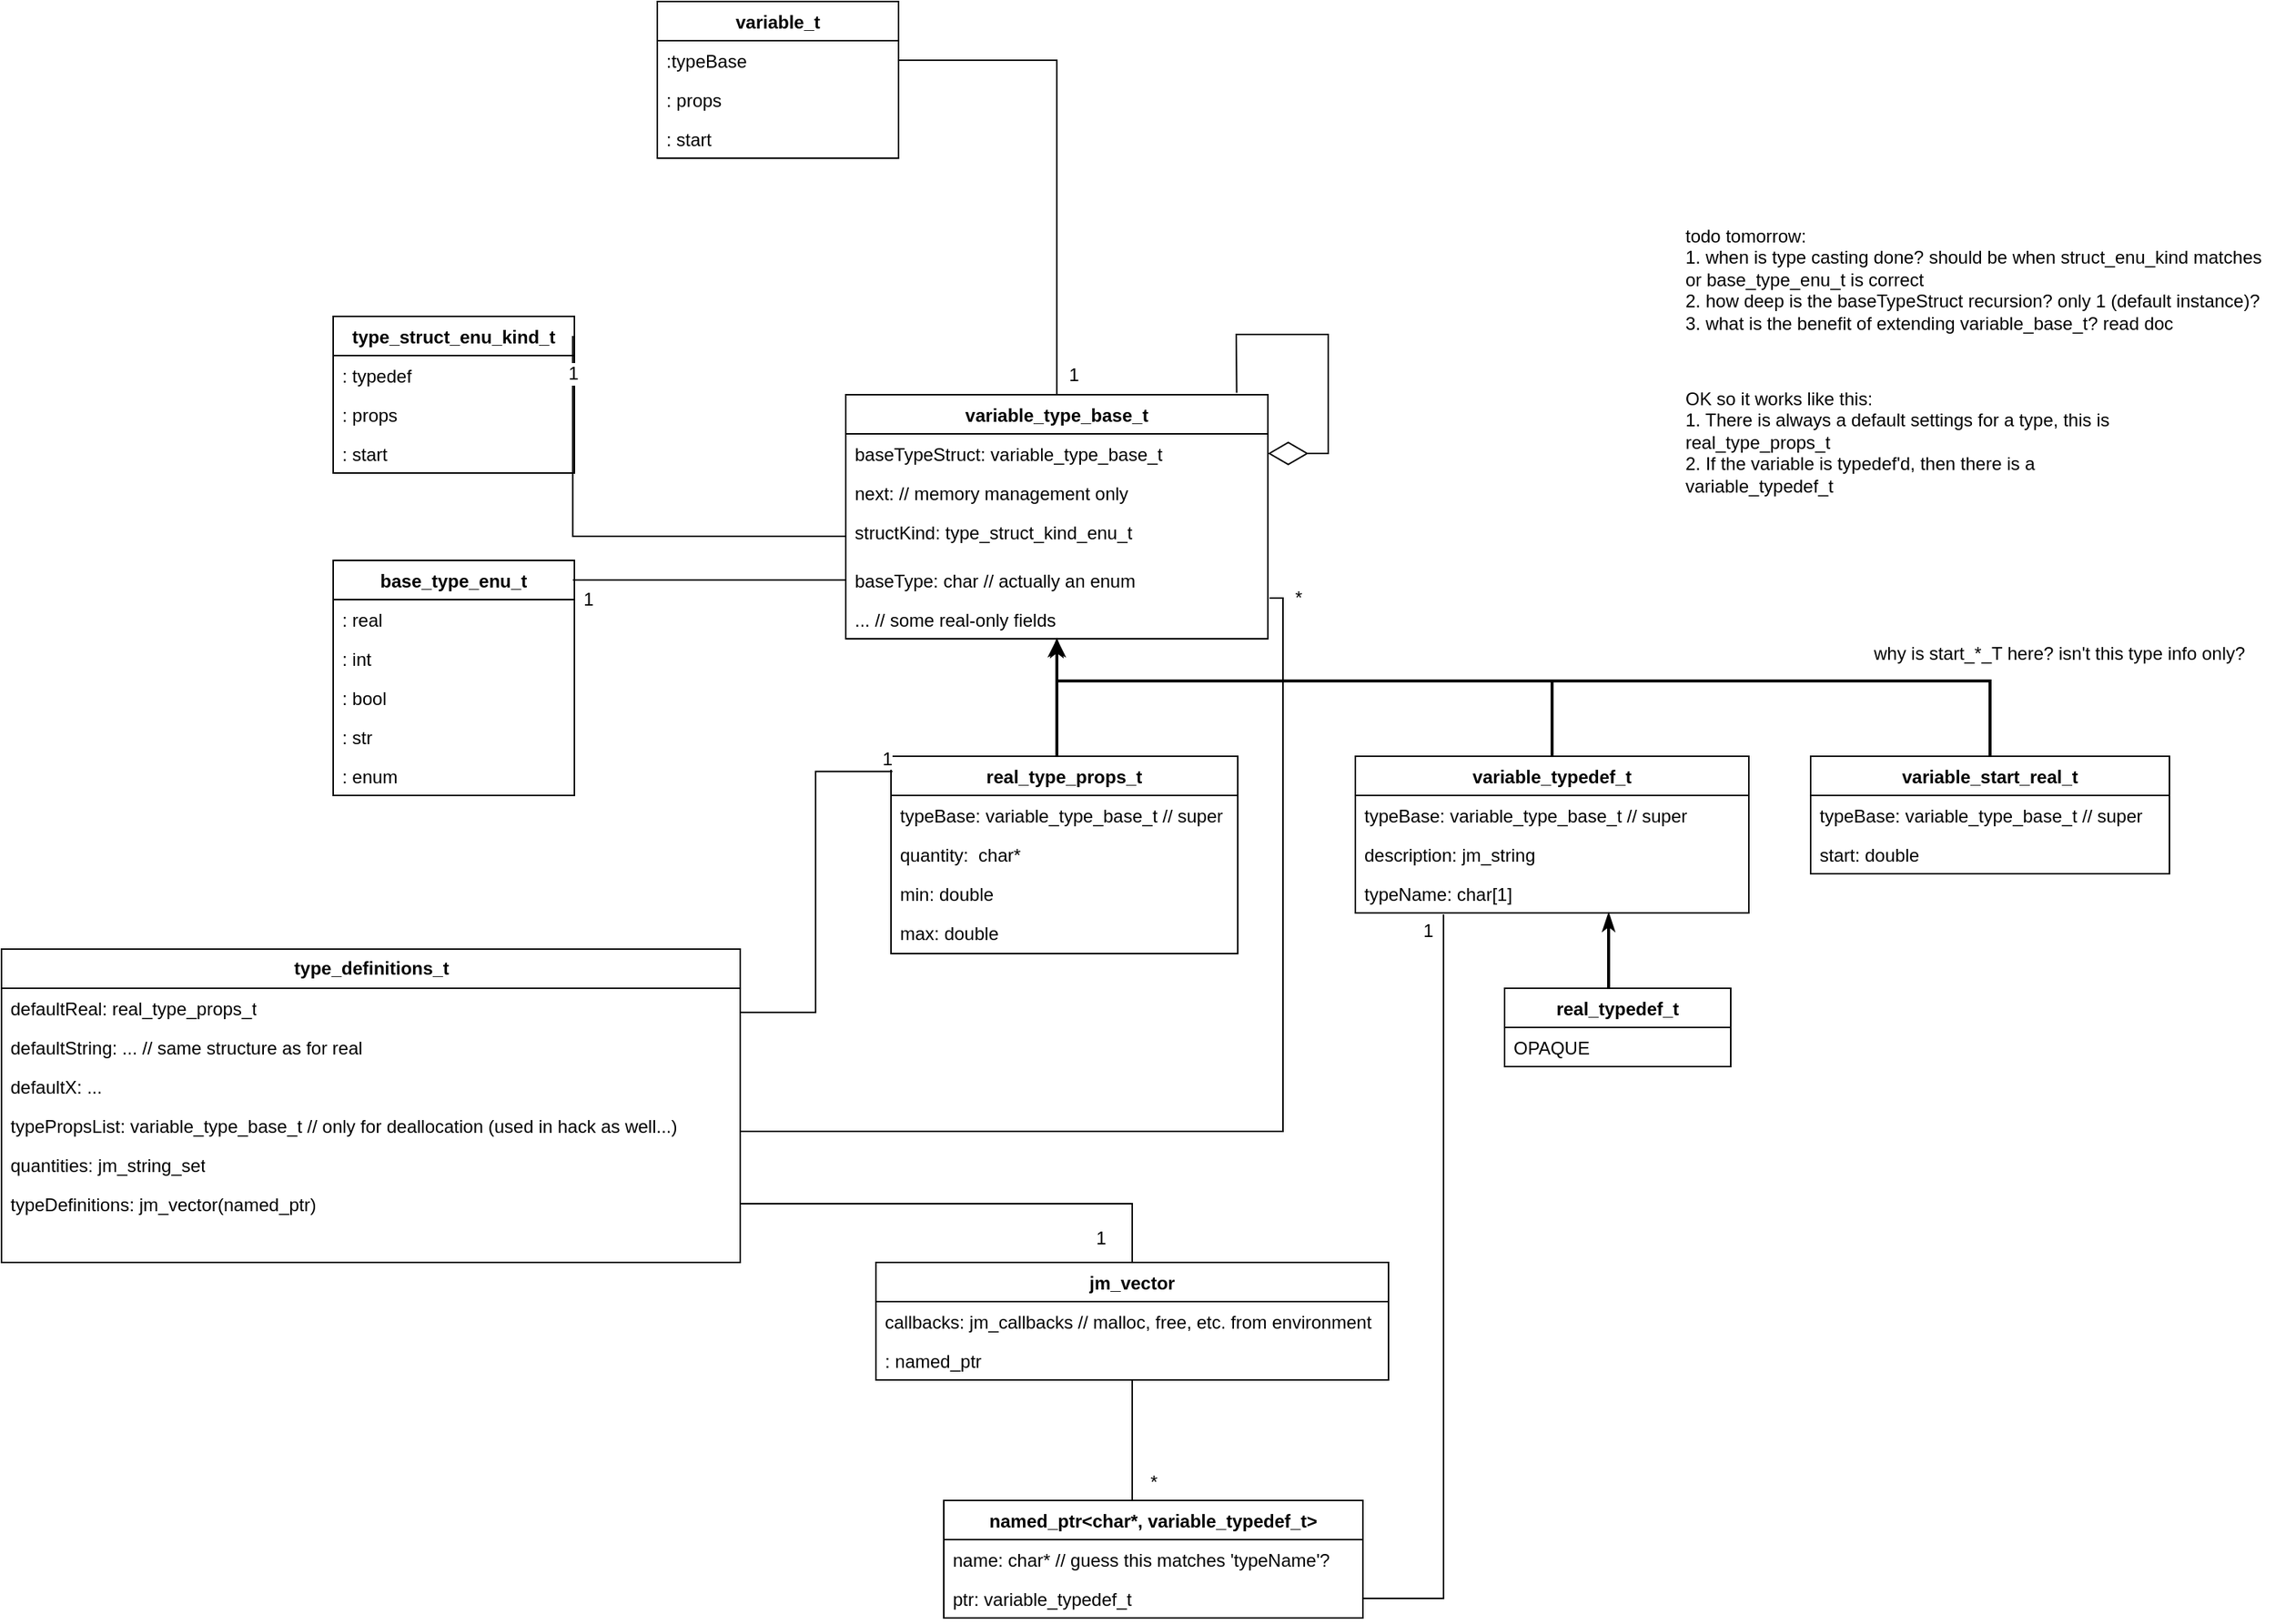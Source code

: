 <mxfile version="12.5.3" type="device" pages="4"><diagram name="variable" id="c4acf3e9-155e-7222-9cf6-157b1a14988f"><mxGraphModel dx="1822" dy="1342" grid="0" gridSize="10" guides="1" tooltips="1" connect="1" arrows="1" fold="1" page="0" pageScale="1" pageWidth="850" pageHeight="1100" background="#ffffff" math="0" shadow="0"><root><mxCell id="0"/><mxCell id="1" parent="0"/><mxCell id="17acba5748e5396b-20" value="&lt;b&gt;type_definitions_t&lt;/b&gt;" style="swimlane;html=1;fontStyle=0;childLayout=stackLayout;horizontal=1;startSize=26;fillColor=none;horizontalStack=0;resizeParent=1;resizeLast=0;collapsible=1;marginBottom=0;swimlaneFillColor=#ffffff;rounded=0;shadow=0;comic=0;labelBackgroundColor=none;strokeColor=#000000;strokeWidth=1;fontFamily=Helvetica;fontSize=12;fontColor=#000000;align=center;" parent="1" vertex="1"><mxGeometry x="-110" y="428" width="490" height="208" as="geometry"/></mxCell><mxCell id="17acba5748e5396b-21" value="defaultReal: real_type_props_t" style="text;html=1;strokeColor=none;fillColor=none;align=left;verticalAlign=top;spacingLeft=4;spacingRight=4;whiteSpace=wrap;overflow=hidden;rotatable=0;points=[[0,0.5],[1,0.5]];portConstraint=eastwest;" parent="17acba5748e5396b-20" vertex="1"><mxGeometry y="26" width="490" height="26" as="geometry"/></mxCell><mxCell id="17acba5748e5396b-24" value="defaultString: ... // same structure as for real" style="text;html=1;strokeColor=none;fillColor=none;align=left;verticalAlign=top;spacingLeft=4;spacingRight=4;whiteSpace=wrap;overflow=hidden;rotatable=0;points=[[0,0.5],[1,0.5]];portConstraint=eastwest;" parent="17acba5748e5396b-20" vertex="1"><mxGeometry y="52" width="490" height="26" as="geometry"/></mxCell><mxCell id="17acba5748e5396b-26" value="defaultX: ..." style="text;html=1;strokeColor=none;fillColor=none;align=left;verticalAlign=top;spacingLeft=4;spacingRight=4;whiteSpace=wrap;overflow=hidden;rotatable=0;points=[[0,0.5],[1,0.5]];portConstraint=eastwest;" parent="17acba5748e5396b-20" vertex="1"><mxGeometry y="78" width="490" height="26" as="geometry"/></mxCell><mxCell id="wVePEK4zpY4YZBZl3N64-45" value="typePropsList: variable_type_base_t // only for deallocation (used in hack as well...)" style="text;html=1;strokeColor=none;fillColor=none;align=left;verticalAlign=top;spacingLeft=4;spacingRight=4;whiteSpace=wrap;overflow=hidden;rotatable=0;points=[[0,0.5],[1,0.5]];portConstraint=eastwest;" parent="17acba5748e5396b-20" vertex="1"><mxGeometry y="104" width="490" height="26" as="geometry"/></mxCell><mxCell id="wVePEK4zpY4YZBZl3N64-49" value="quantities: jm_string_set" style="text;html=1;strokeColor=none;fillColor=none;align=left;verticalAlign=top;spacingLeft=4;spacingRight=4;whiteSpace=wrap;overflow=hidden;rotatable=0;points=[[0,0.5],[1,0.5]];portConstraint=eastwest;" parent="17acba5748e5396b-20" vertex="1"><mxGeometry y="130" width="490" height="26" as="geometry"/></mxCell><mxCell id="wVePEK4zpY4YZBZl3N64-50" value="typeDefinitions: jm_vector(named_ptr)" style="text;html=1;strokeColor=none;fillColor=none;align=left;verticalAlign=top;spacingLeft=4;spacingRight=4;whiteSpace=wrap;overflow=hidden;rotatable=0;points=[[0,0.5],[1,0.5]];portConstraint=eastwest;" parent="17acba5748e5396b-20" vertex="1"><mxGeometry y="156" width="490" height="26" as="geometry"/></mxCell><mxCell id="wVePEK4zpY4YZBZl3N64-24" style="edgeStyle=orthogonalEdgeStyle;rounded=0;orthogonalLoop=1;jettySize=auto;html=1;strokeWidth=2;" parent="1" source="wVePEK4zpY4YZBZl3N64-1" target="wVePEK4zpY4YZBZl3N64-11" edge="1"><mxGeometry relative="1" as="geometry"><Array as="points"><mxPoint x="590" y="280"/><mxPoint x="590" y="280"/></Array></mxGeometry></mxCell><mxCell id="wVePEK4zpY4YZBZl3N64-1" value="real_type_props_t" style="swimlane;fontStyle=1;childLayout=stackLayout;horizontal=1;startSize=26;fillColor=none;horizontalStack=0;resizeParent=1;resizeParentMax=0;resizeLast=0;collapsible=1;marginBottom=0;" parent="1" vertex="1"><mxGeometry x="480" y="300" width="230" height="131" as="geometry"/></mxCell><mxCell id="wVePEK4zpY4YZBZl3N64-2" value="typeBase: variable_type_base_t // super" style="text;strokeColor=none;fillColor=none;align=left;verticalAlign=top;spacingLeft=4;spacingRight=4;overflow=hidden;rotatable=0;points=[[0,0.5],[1,0.5]];portConstraint=eastwest;" parent="wVePEK4zpY4YZBZl3N64-1" vertex="1"><mxGeometry y="26" width="230" height="26" as="geometry"/></mxCell><mxCell id="wVePEK4zpY4YZBZl3N64-3" value="quantity:  char*" style="text;strokeColor=none;fillColor=none;align=left;verticalAlign=top;spacingLeft=4;spacingRight=4;overflow=hidden;rotatable=0;points=[[0,0.5],[1,0.5]];portConstraint=eastwest;" parent="wVePEK4zpY4YZBZl3N64-1" vertex="1"><mxGeometry y="52" width="230" height="26" as="geometry"/></mxCell><mxCell id="wVePEK4zpY4YZBZl3N64-86" value="min: double" style="text;strokeColor=none;fillColor=none;align=left;verticalAlign=top;spacingLeft=4;spacingRight=4;overflow=hidden;rotatable=0;points=[[0,0.5],[1,0.5]];portConstraint=eastwest;" parent="wVePEK4zpY4YZBZl3N64-1" vertex="1"><mxGeometry y="78" width="230" height="26" as="geometry"/></mxCell><mxCell id="wVePEK4zpY4YZBZl3N64-4" value="max: double" style="text;strokeColor=none;fillColor=none;align=left;verticalAlign=top;spacingLeft=4;spacingRight=4;overflow=hidden;rotatable=0;points=[[0,0.5],[1,0.5]];portConstraint=eastwest;" parent="wVePEK4zpY4YZBZl3N64-1" vertex="1"><mxGeometry y="104" width="230" height="27" as="geometry"/></mxCell><mxCell id="wVePEK4zpY4YZBZl3N64-7" value="" style="endArrow=none;html=1;edgeStyle=orthogonalEdgeStyle;entryX=0.004;entryY=0.077;entryDx=0;entryDy=0;entryPerimeter=0;rounded=0;" parent="1" source="17acba5748e5396b-20" target="wVePEK4zpY4YZBZl3N64-1" edge="1"><mxGeometry relative="1" as="geometry"><mxPoint x="240" y="490" as="sourcePoint"/><mxPoint x="400" y="490" as="targetPoint"/><Array as="points"><mxPoint x="430" y="470"/><mxPoint x="430" y="310"/></Array></mxGeometry></mxCell><mxCell id="wVePEK4zpY4YZBZl3N64-9" value="1" style="resizable=0;html=1;align=right;verticalAlign=bottom;labelBackgroundColor=#ffffff;fontSize=12;" parent="wVePEK4zpY4YZBZl3N64-7" connectable="0" vertex="1"><mxGeometry x="1" relative="1" as="geometry"/></mxCell><mxCell id="wVePEK4zpY4YZBZl3N64-11" value="variable_type_base_t" style="swimlane;fontStyle=1;childLayout=stackLayout;horizontal=1;startSize=26;fillColor=none;horizontalStack=0;resizeParent=1;resizeParentMax=0;resizeLast=0;collapsible=1;marginBottom=0;" parent="1" vertex="1"><mxGeometry x="450" y="60" width="280" height="162" as="geometry"/></mxCell><mxCell id="wVePEK4zpY4YZBZl3N64-12" value="baseTypeStruct: variable_type_base_t" style="text;strokeColor=none;fillColor=none;align=left;verticalAlign=top;spacingLeft=4;spacingRight=4;overflow=hidden;rotatable=0;points=[[0,0.5],[1,0.5]];portConstraint=eastwest;" parent="wVePEK4zpY4YZBZl3N64-11" vertex="1"><mxGeometry y="26" width="280" height="26" as="geometry"/></mxCell><mxCell id="wVePEK4zpY4YZBZl3N64-13" value="next: // memory management only" style="text;strokeColor=none;fillColor=none;align=left;verticalAlign=top;spacingLeft=4;spacingRight=4;overflow=hidden;rotatable=0;points=[[0,0.5],[1,0.5]];portConstraint=eastwest;" parent="wVePEK4zpY4YZBZl3N64-11" vertex="1"><mxGeometry y="52" width="280" height="26" as="geometry"/></mxCell><mxCell id="wVePEK4zpY4YZBZl3N64-14" value="structKind: type_struct_kind_enu_t" style="text;strokeColor=none;fillColor=none;align=left;verticalAlign=top;spacingLeft=4;spacingRight=4;overflow=hidden;rotatable=0;points=[[0,0.5],[1,0.5]];portConstraint=eastwest;" parent="wVePEK4zpY4YZBZl3N64-11" vertex="1"><mxGeometry y="78" width="280" height="32" as="geometry"/></mxCell><mxCell id="wVePEK4zpY4YZBZl3N64-17" value="" style="endArrow=diamondThin;endFill=0;endSize=24;html=1;entryX=1;entryY=0.5;entryDx=0;entryDy=0;exitX=0.926;exitY=-0.008;exitDx=0;exitDy=0;exitPerimeter=0;rounded=0;" parent="wVePEK4zpY4YZBZl3N64-11" source="wVePEK4zpY4YZBZl3N64-11" target="wVePEK4zpY4YZBZl3N64-12" edge="1"><mxGeometry width="160" relative="1" as="geometry"><mxPoint x="200" y="-30" as="sourcePoint"/><mxPoint x="420" y="70" as="targetPoint"/><Array as="points"><mxPoint x="259" y="-40"/><mxPoint x="320" y="-40"/><mxPoint x="320" y="39"/></Array></mxGeometry></mxCell><mxCell id="wVePEK4zpY4YZBZl3N64-94" value="baseType: char // actually an enum" style="text;strokeColor=none;fillColor=none;align=left;verticalAlign=top;spacingLeft=4;spacingRight=4;overflow=hidden;rotatable=0;points=[[0,0.5],[1,0.5]];portConstraint=eastwest;" parent="wVePEK4zpY4YZBZl3N64-11" vertex="1"><mxGeometry y="110" width="280" height="26" as="geometry"/></mxCell><mxCell id="wVePEK4zpY4YZBZl3N64-23" value="... // some real-only fields" style="text;strokeColor=none;fillColor=none;align=left;verticalAlign=top;spacingLeft=4;spacingRight=4;overflow=hidden;rotatable=0;points=[[0,0.5],[1,0.5]];portConstraint=eastwest;" parent="wVePEK4zpY4YZBZl3N64-11" vertex="1"><mxGeometry y="136" width="280" height="26" as="geometry"/></mxCell><mxCell id="wVePEK4zpY4YZBZl3N64-25" value="type_struct_enu_kind_t" style="swimlane;fontStyle=1;childLayout=stackLayout;horizontal=1;startSize=26;fillColor=none;horizontalStack=0;resizeParent=1;resizeParentMax=0;resizeLast=0;collapsible=1;marginBottom=0;" parent="1" vertex="1"><mxGeometry x="110" y="8" width="160" height="104" as="geometry"/></mxCell><mxCell id="wVePEK4zpY4YZBZl3N64-26" value=": typedef" style="text;strokeColor=none;fillColor=none;align=left;verticalAlign=top;spacingLeft=4;spacingRight=4;overflow=hidden;rotatable=0;points=[[0,0.5],[1,0.5]];portConstraint=eastwest;" parent="wVePEK4zpY4YZBZl3N64-25" vertex="1"><mxGeometry y="26" width="160" height="26" as="geometry"/></mxCell><mxCell id="wVePEK4zpY4YZBZl3N64-30" value=": props" style="text;strokeColor=none;fillColor=none;align=left;verticalAlign=top;spacingLeft=4;spacingRight=4;overflow=hidden;rotatable=0;points=[[0,0.5],[1,0.5]];portConstraint=eastwest;" parent="wVePEK4zpY4YZBZl3N64-25" vertex="1"><mxGeometry y="52" width="160" height="26" as="geometry"/></mxCell><mxCell id="wVePEK4zpY4YZBZl3N64-28" value=": start" style="text;strokeColor=none;fillColor=none;align=left;verticalAlign=top;spacingLeft=4;spacingRight=4;overflow=hidden;rotatable=0;points=[[0,0.5],[1,0.5]];portConstraint=eastwest;" parent="wVePEK4zpY4YZBZl3N64-25" vertex="1"><mxGeometry y="78" width="160" height="26" as="geometry"/></mxCell><mxCell id="wVePEK4zpY4YZBZl3N64-31" style="edgeStyle=orthogonalEdgeStyle;rounded=0;orthogonalLoop=1;jettySize=auto;html=1;entryX=0.993;entryY=0.125;entryDx=0;entryDy=0;entryPerimeter=0;endArrow=none;endFill=0;" parent="1" source="wVePEK4zpY4YZBZl3N64-14" target="wVePEK4zpY4YZBZl3N64-25" edge="1"><mxGeometry relative="1" as="geometry"/></mxCell><mxCell id="wVePEK4zpY4YZBZl3N64-32" value="1" style="text;html=1;resizable=0;points=[];align=center;verticalAlign=middle;labelBackgroundColor=#ffffff;" parent="wVePEK4zpY4YZBZl3N64-31" vertex="1" connectable="0"><mxGeometry x="0.905" y="-1" relative="1" as="geometry"><mxPoint x="-1" y="10" as="offset"/></mxGeometry></mxCell><mxCell id="wVePEK4zpY4YZBZl3N64-33" value="base_type_enu_t" style="swimlane;fontStyle=1;childLayout=stackLayout;horizontal=1;startSize=26;fillColor=none;horizontalStack=0;resizeParent=1;resizeParentMax=0;resizeLast=0;collapsible=1;marginBottom=0;" parent="1" vertex="1"><mxGeometry x="110" y="170" width="160" height="156" as="geometry"/></mxCell><mxCell id="wVePEK4zpY4YZBZl3N64-34" value=": real" style="text;strokeColor=none;fillColor=none;align=left;verticalAlign=top;spacingLeft=4;spacingRight=4;overflow=hidden;rotatable=0;points=[[0,0.5],[1,0.5]];portConstraint=eastwest;" parent="wVePEK4zpY4YZBZl3N64-33" vertex="1"><mxGeometry y="26" width="160" height="26" as="geometry"/></mxCell><mxCell id="wVePEK4zpY4YZBZl3N64-35" value=": int" style="text;strokeColor=none;fillColor=none;align=left;verticalAlign=top;spacingLeft=4;spacingRight=4;overflow=hidden;rotatable=0;points=[[0,0.5],[1,0.5]];portConstraint=eastwest;" parent="wVePEK4zpY4YZBZl3N64-33" vertex="1"><mxGeometry y="52" width="160" height="26" as="geometry"/></mxCell><mxCell id="wVePEK4zpY4YZBZl3N64-37" value=": bool" style="text;strokeColor=none;fillColor=none;align=left;verticalAlign=top;spacingLeft=4;spacingRight=4;overflow=hidden;rotatable=0;points=[[0,0.5],[1,0.5]];portConstraint=eastwest;" parent="wVePEK4zpY4YZBZl3N64-33" vertex="1"><mxGeometry y="78" width="160" height="26" as="geometry"/></mxCell><mxCell id="wVePEK4zpY4YZBZl3N64-36" value=": str" style="text;strokeColor=none;fillColor=none;align=left;verticalAlign=top;spacingLeft=4;spacingRight=4;overflow=hidden;rotatable=0;points=[[0,0.5],[1,0.5]];portConstraint=eastwest;" parent="wVePEK4zpY4YZBZl3N64-33" vertex="1"><mxGeometry y="104" width="160" height="26" as="geometry"/></mxCell><mxCell id="wVePEK4zpY4YZBZl3N64-38" value=": enum" style="text;strokeColor=none;fillColor=none;align=left;verticalAlign=top;spacingLeft=4;spacingRight=4;overflow=hidden;rotatable=0;points=[[0,0.5],[1,0.5]];portConstraint=eastwest;" parent="wVePEK4zpY4YZBZl3N64-33" vertex="1"><mxGeometry y="130" width="160" height="26" as="geometry"/></mxCell><mxCell id="wVePEK4zpY4YZBZl3N64-39" style="edgeStyle=orthogonalEdgeStyle;rounded=0;orthogonalLoop=1;jettySize=auto;html=1;entryX=0.994;entryY=0.083;entryDx=0;entryDy=0;entryPerimeter=0;endArrow=none;endFill=0;fontFamily=Helvetica;fontSize=12;" parent="1" source="wVePEK4zpY4YZBZl3N64-94" target="wVePEK4zpY4YZBZl3N64-33" edge="1"><mxGeometry relative="1" as="geometry"><Array as="points"/></mxGeometry></mxCell><mxCell id="wVePEK4zpY4YZBZl3N64-44" value="1" style="text;html=1;resizable=0;points=[];align=center;verticalAlign=middle;labelBackgroundColor=#ffffff;fontSize=12;fontFamily=Helvetica;" parent="wVePEK4zpY4YZBZl3N64-39" vertex="1" connectable="0"><mxGeometry x="0.875" y="3" relative="1" as="geometry"><mxPoint x="-2" y="10" as="offset"/></mxGeometry></mxCell><mxCell id="wVePEK4zpY4YZBZl3N64-46" style="edgeStyle=orthogonalEdgeStyle;rounded=0;orthogonalLoop=1;jettySize=auto;html=1;endArrow=none;endFill=0;fontFamily=Helvetica;fontSize=12;entryX=1.004;entryY=-0.038;entryDx=0;entryDy=0;entryPerimeter=0;" parent="1" source="17acba5748e5396b-20" target="wVePEK4zpY4YZBZl3N64-23" edge="1"><mxGeometry relative="1" as="geometry"><Array as="points"><mxPoint x="740" y="549"/><mxPoint x="740" y="195"/></Array></mxGeometry></mxCell><mxCell id="wVePEK4zpY4YZBZl3N64-47" value="*" style="text;html=1;resizable=0;points=[];align=center;verticalAlign=middle;labelBackgroundColor=#ffffff;fontSize=12;fontFamily=Helvetica;" parent="wVePEK4zpY4YZBZl3N64-46" vertex="1" connectable="0"><mxGeometry x="0.972" y="-1" relative="1" as="geometry"><mxPoint x="9" y="-1" as="offset"/></mxGeometry></mxCell><mxCell id="wVePEK4zpY4YZBZl3N64-52" value="named_ptr&lt;char*, variable_typedef_t&gt;" style="swimlane;fontStyle=1;align=center;verticalAlign=top;childLayout=stackLayout;horizontal=1;startSize=26;horizontalStack=0;resizeParent=1;resizeParentMax=0;resizeLast=0;collapsible=1;marginBottom=0;fontFamily=Helvetica;fontSize=12;" parent="1" vertex="1"><mxGeometry x="515" y="794" width="278" height="78" as="geometry"/></mxCell><mxCell id="wVePEK4zpY4YZBZl3N64-53" value="name: char* // guess this matches 'typeName'?" style="text;strokeColor=none;fillColor=none;align=left;verticalAlign=top;spacingLeft=4;spacingRight=4;overflow=hidden;rotatable=0;points=[[0,0.5],[1,0.5]];portConstraint=eastwest;" parent="wVePEK4zpY4YZBZl3N64-52" vertex="1"><mxGeometry y="26" width="278" height="26" as="geometry"/></mxCell><mxCell id="wVePEK4zpY4YZBZl3N64-55" value="ptr: variable_typedef_t" style="text;strokeColor=none;fillColor=none;align=left;verticalAlign=top;spacingLeft=4;spacingRight=4;overflow=hidden;rotatable=0;points=[[0,0.5],[1,0.5]];portConstraint=eastwest;" parent="wVePEK4zpY4YZBZl3N64-52" vertex="1"><mxGeometry y="52" width="278" height="26" as="geometry"/></mxCell><mxCell id="wVePEK4zpY4YZBZl3N64-61" style="edgeStyle=orthogonalEdgeStyle;rounded=0;orthogonalLoop=1;jettySize=auto;html=1;entryX=0.5;entryY=0;entryDx=0;entryDy=0;endArrow=none;endFill=0;fontFamily=Helvetica;fontSize=12;" parent="1" source="wVePEK4zpY4YZBZl3N64-57" target="wVePEK4zpY4YZBZl3N64-52" edge="1"><mxGeometry relative="1" as="geometry"><Array as="points"><mxPoint x="640" y="794"/></Array></mxGeometry></mxCell><mxCell id="wVePEK4zpY4YZBZl3N64-62" value="*" style="text;html=1;resizable=0;points=[];align=center;verticalAlign=middle;labelBackgroundColor=#ffffff;fontSize=12;fontFamily=Helvetica;" parent="wVePEK4zpY4YZBZl3N64-61" vertex="1" connectable="0"><mxGeometry x="0.685" y="-1" relative="1" as="geometry"><mxPoint x="15" y="-11" as="offset"/></mxGeometry></mxCell><mxCell id="wVePEK4zpY4YZBZl3N64-57" value="jm_vector" style="swimlane;fontStyle=1;align=center;verticalAlign=top;childLayout=stackLayout;horizontal=1;startSize=26;horizontalStack=0;resizeParent=1;resizeParentMax=0;resizeLast=0;collapsible=1;marginBottom=0;fontFamily=Helvetica;fontSize=12;" parent="1" vertex="1"><mxGeometry x="470" y="636" width="340" height="78" as="geometry"/></mxCell><mxCell id="wVePEK4zpY4YZBZl3N64-58" value="callbacks: jm_callbacks // malloc, free, etc. from environment" style="text;strokeColor=none;fillColor=none;align=left;verticalAlign=top;spacingLeft=4;spacingRight=4;overflow=hidden;rotatable=0;points=[[0,0.5],[1,0.5]];portConstraint=eastwest;" parent="wVePEK4zpY4YZBZl3N64-57" vertex="1"><mxGeometry y="26" width="340" height="26" as="geometry"/></mxCell><mxCell id="wVePEK4zpY4YZBZl3N64-59" value=": named_ptr" style="text;strokeColor=none;fillColor=none;align=left;verticalAlign=top;spacingLeft=4;spacingRight=4;overflow=hidden;rotatable=0;points=[[0,0.5],[1,0.5]];portConstraint=eastwest;" parent="wVePEK4zpY4YZBZl3N64-57" vertex="1"><mxGeometry y="52" width="340" height="26" as="geometry"/></mxCell><mxCell id="wVePEK4zpY4YZBZl3N64-60" style="edgeStyle=orthogonalEdgeStyle;rounded=0;orthogonalLoop=1;jettySize=auto;html=1;exitX=1;exitY=0.5;exitDx=0;exitDy=0;endArrow=none;endFill=0;fontFamily=Helvetica;fontSize=12;" parent="1" source="wVePEK4zpY4YZBZl3N64-50" target="wVePEK4zpY4YZBZl3N64-57" edge="1"><mxGeometry relative="1" as="geometry"/></mxCell><mxCell id="wVePEK4zpY4YZBZl3N64-63" value="1" style="text;html=1;resizable=0;points=[];align=center;verticalAlign=middle;labelBackgroundColor=#ffffff;fontSize=12;fontFamily=Helvetica;" parent="wVePEK4zpY4YZBZl3N64-60" vertex="1" connectable="0"><mxGeometry x="0.659" y="-2" relative="1" as="geometry"><mxPoint x="-9" y="21" as="offset"/></mxGeometry></mxCell><mxCell id="wVePEK4zpY4YZBZl3N64-81" style="edgeStyle=orthogonalEdgeStyle;rounded=0;orthogonalLoop=1;jettySize=auto;html=1;endArrow=classicThin;endFill=1;fontFamily=Helvetica;fontSize=12;strokeWidth=2;" parent="1" source="wVePEK4zpY4YZBZl3N64-70" target="wVePEK4zpY4YZBZl3N64-11" edge="1"><mxGeometry relative="1" as="geometry"><Array as="points"><mxPoint x="919" y="250"/><mxPoint x="590" y="250"/></Array></mxGeometry></mxCell><mxCell id="wVePEK4zpY4YZBZl3N64-70" value="variable_typedef_t" style="swimlane;fontStyle=1;align=center;verticalAlign=top;childLayout=stackLayout;horizontal=1;startSize=26;horizontalStack=0;resizeParent=1;resizeParentMax=0;resizeLast=0;collapsible=1;marginBottom=0;fontFamily=Helvetica;fontSize=12;" parent="1" vertex="1"><mxGeometry x="788" y="300" width="261" height="104" as="geometry"/></mxCell><mxCell id="wVePEK4zpY4YZBZl3N64-71" value="typeBase: variable_type_base_t // super" style="text;strokeColor=none;fillColor=none;align=left;verticalAlign=top;spacingLeft=4;spacingRight=4;overflow=hidden;rotatable=0;points=[[0,0.5],[1,0.5]];portConstraint=eastwest;" parent="wVePEK4zpY4YZBZl3N64-70" vertex="1"><mxGeometry y="26" width="261" height="26" as="geometry"/></mxCell><mxCell id="wVePEK4zpY4YZBZl3N64-75" value="description: jm_string" style="text;strokeColor=none;fillColor=none;align=left;verticalAlign=top;spacingLeft=4;spacingRight=4;overflow=hidden;rotatable=0;points=[[0,0.5],[1,0.5]];portConstraint=eastwest;" parent="wVePEK4zpY4YZBZl3N64-70" vertex="1"><mxGeometry y="52" width="261" height="26" as="geometry"/></mxCell><mxCell id="wVePEK4zpY4YZBZl3N64-72" value="typeName: char[1]" style="text;strokeColor=none;fillColor=none;align=left;verticalAlign=top;spacingLeft=4;spacingRight=4;overflow=hidden;rotatable=0;points=[[0,0.5],[1,0.5]];portConstraint=eastwest;" parent="wVePEK4zpY4YZBZl3N64-70" vertex="1"><mxGeometry y="78" width="261" height="26" as="geometry"/></mxCell><mxCell id="wVePEK4zpY4YZBZl3N64-73" style="edgeStyle=orthogonalEdgeStyle;rounded=0;orthogonalLoop=1;jettySize=auto;html=1;exitX=1;exitY=0.5;exitDx=0;exitDy=0;entryX=0.224;entryY=1.038;entryDx=0;entryDy=0;entryPerimeter=0;endArrow=none;endFill=0;fontFamily=Helvetica;fontSize=12;" parent="1" source="wVePEK4zpY4YZBZl3N64-55" target="wVePEK4zpY4YZBZl3N64-72" edge="1"><mxGeometry relative="1" as="geometry"/></mxCell><mxCell id="wVePEK4zpY4YZBZl3N64-87" value="1" style="text;html=1;resizable=0;points=[];align=center;verticalAlign=middle;labelBackgroundColor=#ffffff;fontSize=12;fontFamily=Helvetica;" parent="wVePEK4zpY4YZBZl3N64-73" vertex="1" connectable="0"><mxGeometry x="0.958" y="1" relative="1" as="geometry"><mxPoint x="-10" y="0.5" as="offset"/></mxGeometry></mxCell><mxCell id="wVePEK4zpY4YZBZl3N64-80" style="edgeStyle=orthogonalEdgeStyle;rounded=0;orthogonalLoop=1;jettySize=auto;html=1;endArrow=classicThin;endFill=1;fontFamily=Helvetica;fontSize=12;strokeWidth=2;" parent="1" source="wVePEK4zpY4YZBZl3N64-76" target="wVePEK4zpY4YZBZl3N64-70" edge="1"><mxGeometry relative="1" as="geometry"><Array as="points"><mxPoint x="956" y="439"/><mxPoint x="956" y="439"/></Array></mxGeometry></mxCell><mxCell id="wVePEK4zpY4YZBZl3N64-76" value="real_typedef_t" style="swimlane;fontStyle=1;align=center;verticalAlign=top;childLayout=stackLayout;horizontal=1;startSize=26;horizontalStack=0;resizeParent=1;resizeParentMax=0;resizeLast=0;collapsible=1;marginBottom=0;fontFamily=Helvetica;fontSize=12;" parent="1" vertex="1"><mxGeometry x="887" y="454" width="150" height="52" as="geometry"/></mxCell><mxCell id="wVePEK4zpY4YZBZl3N64-77" value="OPAQUE" style="text;strokeColor=none;fillColor=none;align=left;verticalAlign=top;spacingLeft=4;spacingRight=4;overflow=hidden;rotatable=0;points=[[0,0.5],[1,0.5]];portConstraint=eastwest;" parent="wVePEK4zpY4YZBZl3N64-76" vertex="1"><mxGeometry y="26" width="150" height="26" as="geometry"/></mxCell><mxCell id="wVePEK4zpY4YZBZl3N64-93" style="edgeStyle=orthogonalEdgeStyle;rounded=0;orthogonalLoop=1;jettySize=auto;html=1;endArrow=classicThin;endFill=1;strokeWidth=2;fontFamily=Helvetica;fontSize=12;" parent="1" source="wVePEK4zpY4YZBZl3N64-89" target="wVePEK4zpY4YZBZl3N64-11" edge="1"><mxGeometry relative="1" as="geometry"><Array as="points"><mxPoint x="1209" y="250"/><mxPoint x="590" y="250"/></Array></mxGeometry></mxCell><mxCell id="wVePEK4zpY4YZBZl3N64-89" value="variable_start_real_t" style="swimlane;fontStyle=1;align=center;verticalAlign=top;childLayout=stackLayout;horizontal=1;startSize=26;horizontalStack=0;resizeParent=1;resizeParentMax=0;resizeLast=0;collapsible=1;marginBottom=0;fontFamily=Helvetica;fontSize=12;" parent="1" vertex="1"><mxGeometry x="1090" y="300" width="238" height="78" as="geometry"/></mxCell><mxCell id="wVePEK4zpY4YZBZl3N64-90" value="typeBase: variable_type_base_t // super" style="text;strokeColor=none;fillColor=none;align=left;verticalAlign=top;spacingLeft=4;spacingRight=4;overflow=hidden;rotatable=0;points=[[0,0.5],[1,0.5]];portConstraint=eastwest;" parent="wVePEK4zpY4YZBZl3N64-89" vertex="1"><mxGeometry y="26" width="238" height="26" as="geometry"/></mxCell><mxCell id="wVePEK4zpY4YZBZl3N64-91" value="start: double" style="text;strokeColor=none;fillColor=none;align=left;verticalAlign=top;spacingLeft=4;spacingRight=4;overflow=hidden;rotatable=0;points=[[0,0.5],[1,0.5]];portConstraint=eastwest;" parent="wVePEK4zpY4YZBZl3N64-89" vertex="1"><mxGeometry y="52" width="238" height="26" as="geometry"/></mxCell><mxCell id="wVePEK4zpY4YZBZl3N64-95" value="todo tomorrow:&lt;br&gt;1. when is type casting done? should be when struct_enu_kind matches&lt;br&gt;or base_type_enu_t is correct&lt;br&gt;2. how deep is the baseTypeStruct recursion? only 1 (default instance)?&lt;br&gt;3. what is the benefit of extending variable_base_t? read doc" style="text;html=1;resizable=0;points=[];autosize=1;align=left;verticalAlign=top;spacingTop=-4;fontSize=12;fontFamily=Helvetica;" parent="1" vertex="1"><mxGeometry x="1005" y="-55" width="392" height="70" as="geometry"/></mxCell><mxCell id="JphqbPSuBEWJUwtvZs7E-1" value="OK so it works like this:&lt;br&gt;1. There is always a default settings for a type, this is&lt;br&gt;real_type_props_t&lt;br&gt;2. If the variable is typedef'd, then there is a&lt;br&gt;variable_typedef_t&amp;nbsp;" style="text;html=1;resizable=0;points=[];autosize=1;align=left;verticalAlign=top;spacingTop=-4;" parent="1" vertex="1"><mxGeometry x="1005" y="53" width="291" height="70" as="geometry"/></mxCell><mxCell id="gz-8bXaJroWIzTyFZPe1-3" value="variable_t" style="swimlane;fontStyle=1;childLayout=stackLayout;horizontal=1;startSize=26;fillColor=none;horizontalStack=0;resizeParent=1;resizeParentMax=0;resizeLast=0;collapsible=1;marginBottom=0;" parent="1" vertex="1"><mxGeometry x="325" y="-201" width="160" height="104" as="geometry"/></mxCell><mxCell id="gz-8bXaJroWIzTyFZPe1-4" value=":typeBase" style="text;strokeColor=none;fillColor=none;align=left;verticalAlign=top;spacingLeft=4;spacingRight=4;overflow=hidden;rotatable=0;points=[[0,0.5],[1,0.5]];portConstraint=eastwest;" parent="gz-8bXaJroWIzTyFZPe1-3" vertex="1"><mxGeometry y="26" width="160" height="26" as="geometry"/></mxCell><mxCell id="gz-8bXaJroWIzTyFZPe1-5" value=": props" style="text;strokeColor=none;fillColor=none;align=left;verticalAlign=top;spacingLeft=4;spacingRight=4;overflow=hidden;rotatable=0;points=[[0,0.5],[1,0.5]];portConstraint=eastwest;" parent="gz-8bXaJroWIzTyFZPe1-3" vertex="1"><mxGeometry y="52" width="160" height="26" as="geometry"/></mxCell><mxCell id="gz-8bXaJroWIzTyFZPe1-6" value=": start" style="text;strokeColor=none;fillColor=none;align=left;verticalAlign=top;spacingLeft=4;spacingRight=4;overflow=hidden;rotatable=0;points=[[0,0.5],[1,0.5]];portConstraint=eastwest;" parent="gz-8bXaJroWIzTyFZPe1-3" vertex="1"><mxGeometry y="78" width="160" height="26" as="geometry"/></mxCell><mxCell id="gz-8bXaJroWIzTyFZPe1-7" style="edgeStyle=orthogonalEdgeStyle;rounded=0;orthogonalLoop=1;jettySize=auto;html=1;entryX=0.5;entryY=0;entryDx=0;entryDy=0;endArrow=none;endFill=0;" parent="1" source="gz-8bXaJroWIzTyFZPe1-4" target="wVePEK4zpY4YZBZl3N64-11" edge="1"><mxGeometry relative="1" as="geometry"/></mxCell><mxCell id="gz-8bXaJroWIzTyFZPe1-8" value="1" style="text;html=1;resizable=0;points=[];align=center;verticalAlign=middle;labelBackgroundColor=#ffffff;" parent="gz-8bXaJroWIzTyFZPe1-7" vertex="1" connectable="0"><mxGeometry x="0.927" relative="1" as="geometry"><mxPoint x="11" y="-1" as="offset"/></mxGeometry></mxCell><mxCell id="gz-8bXaJroWIzTyFZPe1-9" value="why is start_*_T here? isn't this type info only?" style="text;html=1;resizable=0;points=[];autosize=1;align=left;verticalAlign=top;spacingTop=-4;" parent="1" vertex="1"><mxGeometry x="1130" y="222" width="256" height="14" as="geometry"/></mxCell></root></mxGraphModel></diagram><diagram id="tbWY6QNJhf7gSaevbaGc" name="parse_ctx"><mxGraphModel dx="1422" dy="942" grid="1" gridSize="10" guides="1" tooltips="1" connect="1" arrows="1" fold="1" page="1" pageScale="1" pageWidth="850" pageHeight="1100" math="0" shadow="0"><root><mxCell id="DDloNKPiVmPqloFunrb--0"/><mxCell id="DDloNKPiVmPqloFunrb--1" parent="DDloNKPiVmPqloFunrb--0"/><mxCell id="NWqn1OhqOLnwb2BNCQJs-3" style="edgeStyle=orthogonalEdgeStyle;rounded=0;orthogonalLoop=1;jettySize=auto;html=1;endArrow=none;endFill=0;startArrow=diamond;startFill=1;" parent="DDloNKPiVmPqloFunrb--1" source="NWqn1OhqOLnwb2BNCQJs-0" target="NWqn1OhqOLnwb2BNCQJs-2" edge="1"><mxGeometry relative="1" as="geometry"/></mxCell><mxCell id="NWqn1OhqOLnwb2BNCQJs-0" value="attrMap&lt;br&gt;&lt;i&gt;vec&amp;lt;named_ptr&amp;gt;&lt;/i&gt;" style="rounded=0;whiteSpace=wrap;html=1;" parent="DDloNKPiVmPqloFunrb--1" vertex="1"><mxGeometry x="330" y="190" width="120" height="60" as="geometry"/></mxCell><mxCell id="NWqn1OhqOLnwb2BNCQJs-10" style="edgeStyle=orthogonalEdgeStyle;rounded=0;orthogonalLoop=1;jettySize=auto;html=1;startArrow=none;startFill=0;endArrow=classic;endFill=1;dashed=1;" parent="DDloNKPiVmPqloFunrb--1" source="NWqn1OhqOLnwb2BNCQJs-2" target="NWqn1OhqOLnwb2BNCQJs-4" edge="1"><mxGeometry relative="1" as="geometry"><Array as="points"><mxPoint x="580" y="320"/></Array></mxGeometry></mxCell><mxCell id="NWqn1OhqOLnwb2BNCQJs-2" value="&lt;span style=&quot;text-align: left ; white-space: nowrap&quot;&gt;jm_named_ptr&lt;/span&gt;" style="rounded=0;whiteSpace=wrap;html=1;" parent="DDloNKPiVmPqloFunrb--1" vertex="1"><mxGeometry x="530" y="190" width="120" height="60" as="geometry"/></mxCell><mxCell id="NWqn1OhqOLnwb2BNCQJs-4" value="&lt;span style=&quot;text-align: left ; white-space: nowrap&quot;&gt;attrBuffer&lt;br&gt;&lt;i&gt;vec&amp;lt;string&amp;gt;&lt;/i&gt;&lt;br&gt;&lt;/span&gt;" style="rounded=0;whiteSpace=wrap;html=1;" parent="DDloNKPiVmPqloFunrb--1" vertex="1"><mxGeometry x="330" y="290" width="120" height="60" as="geometry"/></mxCell><mxCell id="NWqn1OhqOLnwb2BNCQJs-7" style="edgeStyle=orthogonalEdgeStyle;rounded=0;orthogonalLoop=1;jettySize=auto;html=1;startArrow=none;startFill=0;endArrow=none;endFill=0;" parent="DDloNKPiVmPqloFunrb--1" source="NWqn1OhqOLnwb2BNCQJs-6" target="NWqn1OhqOLnwb2BNCQJs-0" edge="1"><mxGeometry relative="1" as="geometry"><Array as="points"><mxPoint x="170" y="220"/></Array></mxGeometry></mxCell><mxCell id="NWqn1OhqOLnwb2BNCQJs-9" value="1" style="text;html=1;resizable=0;points=[];align=center;verticalAlign=middle;labelBackgroundColor=#ffffff;" parent="NWqn1OhqOLnwb2BNCQJs-7" vertex="1" connectable="0"><mxGeometry x="0.836" y="-4" relative="1" as="geometry"><mxPoint x="-2" y="6" as="offset"/></mxGeometry></mxCell><mxCell id="NWqn1OhqOLnwb2BNCQJs-8" value="1" style="edgeStyle=orthogonalEdgeStyle;rounded=0;orthogonalLoop=1;jettySize=auto;html=1;startArrow=none;startFill=0;endArrow=none;endFill=0;" parent="DDloNKPiVmPqloFunrb--1" source="NWqn1OhqOLnwb2BNCQJs-6" target="NWqn1OhqOLnwb2BNCQJs-4" edge="1"><mxGeometry x="0.818" y="-10" relative="1" as="geometry"><Array as="points"><mxPoint x="280" y="320"/><mxPoint x="280" y="320"/></Array><mxPoint as="offset"/></mxGeometry></mxCell><mxCell id="NWqn1OhqOLnwb2BNCQJs-6" value="&lt;span style=&quot;text-align: left ; white-space: nowrap&quot;&gt;parser_context_t&lt;/span&gt;" style="rounded=0;whiteSpace=wrap;html=1;" parent="DDloNKPiVmPqloFunrb--1" vertex="1"><mxGeometry x="110" y="280" width="120" height="60" as="geometry"/></mxCell><mxCell id="NWqn1OhqOLnwb2BNCQJs-11" value="it's really a pain to use this structure instead of a real map...&lt;br&gt;why use buffer even?" style="text;html=1;resizable=0;points=[];autosize=1;align=left;verticalAlign=top;spacingTop=-4;" parent="DDloNKPiVmPqloFunrb--1" vertex="1"><mxGeometry x="340" y="390" width="330" height="30" as="geometry"/></mxCell></root></mxGraphModel></diagram><diagram id="6je8l0Wj5OvteJp03YQ2" name="callbacks"><mxGraphModel dx="1422" dy="942" grid="1" gridSize="10" guides="1" tooltips="1" connect="1" arrows="1" fold="1" page="1" pageScale="1" pageWidth="850" pageHeight="1100" math="0" shadow="0"><root><mxCell id="t21_iaj6s3UHCKXN4xE4-0"/><mxCell id="t21_iaj6s3UHCKXN4xE4-1" parent="t21_iaj6s3UHCKXN4xE4-0"/><mxCell id="t21_iaj6s3UHCKXN4xE4-2" value="memory&lt;br&gt;logger&lt;br&gt;context" style="text;html=1;resizable=0;points=[];autosize=1;align=left;verticalAlign=top;spacingTop=-4;" parent="t21_iaj6s3UHCKXN4xE4-1" vertex="1"><mxGeometry x="252" y="300" width="60" height="40" as="geometry"/></mxCell></root></mxGraphModel></diagram><diagram id="7lwdSbLveJ5Oh6KWvmfo" name="Page-4"><mxGraphModel dx="2272" dy="942" grid="1" gridSize="10" guides="1" tooltips="1" connect="1" arrows="1" fold="1" page="1" pageScale="1" pageWidth="850" pageHeight="1100" math="0" shadow="0"><root><mxCell id="LfrLxy3_637O954iqT9F-0"/><mxCell id="LfrLxy3_637O954iqT9F-1" parent="LfrLxy3_637O954iqT9F-0"/><mxCell id="teA0G1dUosLpU9LRh7Qs-1" style="edgeStyle=orthogonalEdgeStyle;rounded=0;orthogonalLoop=1;jettySize=auto;html=1;endArrow=diamond;endFill=1;" parent="LfrLxy3_637O954iqT9F-1" source="teA0G1dUosLpU9LRh7Qs-0" target="Gucsrc9vYzQpuI54JL_1-0" edge="1"><mxGeometry relative="1" as="geometry"/></mxCell><mxCell id="Gucsrc9vYzQpuI54JL_1-0" value="&lt;span style=&quot;text-align: left&quot;&gt;typedef&lt;/span&gt;" style="html=1;" parent="LfrLxy3_637O954iqT9F-1" vertex="1"><mxGeometry x="410" y="200" width="110" height="50" as="geometry"/></mxCell><mxCell id="teA0G1dUosLpU9LRh7Qs-0" value="&lt;div&gt;&lt;span&gt;props&lt;/span&gt;&lt;/div&gt;&lt;div&gt;&lt;span&gt;&amp;lt;typedef&amp;gt;&lt;/span&gt;&lt;/div&gt;" style="html=1;align=center;" parent="LfrLxy3_637O954iqT9F-1" vertex="1"><mxGeometry x="580" y="200" width="110" height="50" as="geometry"/></mxCell><mxCell id="O2VZfQbkKlVgAG1V0N2q-0" value="when parsing a typedef:" style="text;html=1;resizable=0;points=[];autosize=1;align=left;verticalAlign=top;spacingTop=-4;" parent="LfrLxy3_637O954iqT9F-1" vertex="1"><mxGeometry x="250" y="215" width="140" height="20" as="geometry"/></mxCell><mxCell id="O2VZfQbkKlVgAG1V0N2q-1" value="&lt;div&gt;&lt;span&gt;props&lt;/span&gt;&lt;/div&gt;&lt;div&gt;&lt;span&gt;&amp;lt;default&amp;gt;&lt;/span&gt;&lt;/div&gt;" style="html=1;align=center;" parent="LfrLxy3_637O954iqT9F-1" vertex="1"><mxGeometry x="580" y="100" width="110" height="50" as="geometry"/></mxCell><mxCell id="O2VZfQbkKlVgAG1V0N2q-2" value="default type:" style="text;html=1;resizable=0;points=[];autosize=1;align=left;verticalAlign=top;spacingTop=-4;" parent="LfrLxy3_637O954iqT9F-1" vertex="1"><mxGeometry x="260" y="115" width="80" height="20" as="geometry"/></mxCell><mxCell id="O2VZfQbkKlVgAG1V0N2q-5" value="&lt;div&gt;&lt;span&gt;props&lt;/span&gt;&lt;/div&gt;&lt;div&gt;&lt;span&gt;&amp;lt;default&amp;gt;&lt;/span&gt;&lt;/div&gt;" style="html=1;align=center;" parent="LfrLxy3_637O954iqT9F-1" vertex="1"><mxGeometry x="580" y="325" width="110" height="50" as="geometry"/></mxCell><mxCell id="O2VZfQbkKlVgAG1V0N2q-6" value="when parsing a variable&lt;br&gt;&lt;b&gt;with no&lt;/b&gt; type-related&lt;br&gt;attributes:" style="text;html=1;resizable=0;points=[];autosize=1;align=left;verticalAlign=top;spacingTop=-4;" parent="LfrLxy3_637O954iqT9F-1" vertex="1"><mxGeometry x="-130" y="365" width="140" height="40" as="geometry"/></mxCell><mxCell id="AQ6t9zASPu1ko4nuj9p6-6" value="when parsing a variable&lt;br&gt;&lt;b&gt;with &lt;/b&gt;type related&lt;br&gt;attributes (no typedef):" style="text;html=1;resizable=0;points=[];autosize=1;align=left;verticalAlign=top;spacingTop=-4;" parent="LfrLxy3_637O954iqT9F-1" vertex="1"><mxGeometry x="-130" y="525" width="140" height="40" as="geometry"/></mxCell><mxCell id="AQ6t9zASPu1ko4nuj9p6-7" style="edgeStyle=orthogonalEdgeStyle;rounded=0;orthogonalLoop=1;jettySize=auto;html=1;endArrow=diamond;endFill=1;" parent="LfrLxy3_637O954iqT9F-1" source="AQ6t9zASPu1ko4nuj9p6-9" target="AQ6t9zASPu1ko4nuj9p6-8" edge="1"><mxGeometry relative="1" as="geometry"><mxPoint x="395" y="545" as="sourcePoint"/></mxGeometry></mxCell><mxCell id="AQ6t9zASPu1ko4nuj9p6-8" value="&lt;span style=&quot;text-align: left&quot;&gt;variable_t&lt;/span&gt;" style="html=1;" parent="LfrLxy3_637O954iqT9F-1" vertex="1"><mxGeometry x="65" y="520" width="110" height="50" as="geometry"/></mxCell><mxCell id="AQ6t9zASPu1ko4nuj9p6-9" value="&lt;div&gt;&lt;span&gt;props&lt;/span&gt;&lt;/div&gt;&lt;div&gt;&lt;span&gt;&amp;lt;variable&amp;gt;&lt;/span&gt;&lt;/div&gt;" style="html=1;align=center;" parent="LfrLxy3_637O954iqT9F-1" vertex="1"><mxGeometry x="220" y="520" width="110" height="50" as="geometry"/></mxCell><mxCell id="AQ6t9zASPu1ko4nuj9p6-13" value="default type:" style="text;html=1;resizable=0;points=[];autosize=1;align=left;verticalAlign=top;spacingTop=-4;" parent="LfrLxy3_637O954iqT9F-1" vertex="1"><mxGeometry x="730" y="335" width="80" height="20" as="geometry"/></mxCell><mxCell id="AQ6t9zASPu1ko4nuj9p6-14" value="typedefd:" style="text;html=1;resizable=0;points=[];autosize=1;align=left;verticalAlign=top;spacingTop=-4;" parent="LfrLxy3_637O954iqT9F-1" vertex="1"><mxGeometry x="730" y="415" width="60" height="20" as="geometry"/></mxCell><mxCell id="AQ6t9zASPu1ko4nuj9p6-15" style="edgeStyle=orthogonalEdgeStyle;rounded=0;orthogonalLoop=1;jettySize=auto;html=1;endArrow=diamond;endFill=1;" parent="LfrLxy3_637O954iqT9F-1" source="AQ6t9zASPu1ko4nuj9p6-17" target="AQ6t9zASPu1ko4nuj9p6-16" edge="1"><mxGeometry relative="1" as="geometry"/></mxCell><mxCell id="AQ6t9zASPu1ko4nuj9p6-16" value="&lt;span style=&quot;text-align: left&quot;&gt;typedef&lt;/span&gt;" style="html=1;" parent="LfrLxy3_637O954iqT9F-1" vertex="1"><mxGeometry x="410" y="400" width="110" height="50" as="geometry"/></mxCell><mxCell id="AQ6t9zASPu1ko4nuj9p6-17" value="&lt;div&gt;&lt;span&gt;props&lt;/span&gt;&lt;/div&gt;&lt;div&gt;&lt;span&gt;&amp;lt;typedef&amp;gt;&lt;/span&gt;&lt;/div&gt;" style="html=1;align=center;" parent="LfrLxy3_637O954iqT9F-1" vertex="1"><mxGeometry x="580" y="400" width="110" height="50" as="geometry"/></mxCell><mxCell id="Oy9ME8kozCFPJBLI2fxc-0" style="edgeStyle=orthogonalEdgeStyle;rounded=0;orthogonalLoop=1;jettySize=auto;html=1;endArrow=diamond;endFill=1;dashed=1;" parent="LfrLxy3_637O954iqT9F-1" source="O2VZfQbkKlVgAG1V0N2q-5" target="AQ6t9zASPu1ko4nuj9p6-19" edge="1"><mxGeometry relative="1" as="geometry"><Array as="points"><mxPoint x="340" y="350"/><mxPoint x="340" y="390"/></Array></mxGeometry></mxCell><mxCell id="Oy9ME8kozCFPJBLI2fxc-1" style="edgeStyle=orthogonalEdgeStyle;rounded=0;orthogonalLoop=1;jettySize=auto;html=1;endArrow=diamond;endFill=1;dashed=1;" parent="LfrLxy3_637O954iqT9F-1" source="AQ6t9zASPu1ko4nuj9p6-16" target="AQ6t9zASPu1ko4nuj9p6-19" edge="1"><mxGeometry relative="1" as="geometry"><Array as="points"><mxPoint x="340" y="425"/><mxPoint x="340" y="390"/></Array><mxPoint x="340" y="390" as="sourcePoint"/></mxGeometry></mxCell><mxCell id="AQ6t9zASPu1ko4nuj9p6-19" value="&lt;span style=&quot;text-align: left&quot;&gt;variable_t&lt;/span&gt;" style="html=1;" parent="LfrLxy3_637O954iqT9F-1" vertex="1"><mxGeometry x="65" y="365" width="110" height="50" as="geometry"/></mxCell><mxCell id="Oy9ME8kozCFPJBLI2fxc-13" value="&lt;div&gt;&lt;span&gt;props&lt;/span&gt;&lt;/div&gt;&lt;div&gt;&lt;span&gt;&amp;lt;default&amp;gt;&lt;/span&gt;&lt;/div&gt;" style="html=1;align=center;" parent="LfrLxy3_637O954iqT9F-1" vertex="1"><mxGeometry x="580" y="487" width="110" height="50" as="geometry"/></mxCell><mxCell id="Oy9ME8kozCFPJBLI2fxc-14" style="edgeStyle=orthogonalEdgeStyle;rounded=0;orthogonalLoop=1;jettySize=auto;html=1;endArrow=diamond;endFill=1;" parent="LfrLxy3_637O954iqT9F-1" source="Oy9ME8kozCFPJBLI2fxc-16" target="Oy9ME8kozCFPJBLI2fxc-15" edge="1"><mxGeometry relative="1" as="geometry"/></mxCell><mxCell id="Oy9ME8kozCFPJBLI2fxc-15" value="&lt;span style=&quot;text-align: left&quot;&gt;typedef&lt;/span&gt;" style="html=1;" parent="LfrLxy3_637O954iqT9F-1" vertex="1"><mxGeometry x="410" y="562" width="110" height="50" as="geometry"/></mxCell><mxCell id="Oy9ME8kozCFPJBLI2fxc-16" value="&lt;div&gt;&lt;span&gt;props&lt;/span&gt;&lt;/div&gt;&lt;div&gt;&lt;span&gt;&amp;lt;typedef&amp;gt;&lt;/span&gt;&lt;/div&gt;" style="html=1;align=center;" parent="LfrLxy3_637O954iqT9F-1" vertex="1"><mxGeometry x="580" y="562" width="110" height="50" as="geometry"/></mxCell><mxCell id="Oy9ME8kozCFPJBLI2fxc-17" style="edgeStyle=orthogonalEdgeStyle;rounded=0;orthogonalLoop=1;jettySize=auto;html=1;endArrow=diamond;endFill=1;dashed=1;" parent="LfrLxy3_637O954iqT9F-1" source="Oy9ME8kozCFPJBLI2fxc-13" target="AQ6t9zASPu1ko4nuj9p6-9" edge="1"><mxGeometry relative="1" as="geometry"><Array as="points"><mxPoint x="370" y="512"/><mxPoint x="370" y="545"/></Array><mxPoint x="530" y="552" as="targetPoint"/></mxGeometry></mxCell><mxCell id="Oy9ME8kozCFPJBLI2fxc-18" style="edgeStyle=orthogonalEdgeStyle;rounded=0;orthogonalLoop=1;jettySize=auto;html=1;endArrow=diamond;endFill=1;dashed=1;" parent="LfrLxy3_637O954iqT9F-1" source="Oy9ME8kozCFPJBLI2fxc-15" target="AQ6t9zASPu1ko4nuj9p6-9" edge="1"><mxGeometry relative="1" as="geometry"><mxPoint x="530" y="552" as="targetPoint"/></mxGeometry></mxCell><mxCell id="Oy9ME8kozCFPJBLI2fxc-25" value="default type:" style="text;html=1;resizable=0;points=[];autosize=1;align=left;verticalAlign=top;spacingTop=-4;" parent="LfrLxy3_637O954iqT9F-1" vertex="1"><mxGeometry x="730" y="500" width="80" height="20" as="geometry"/></mxCell><mxCell id="Oy9ME8kozCFPJBLI2fxc-26" value="typedefd:" style="text;html=1;resizable=0;points=[];autosize=1;align=left;verticalAlign=top;spacingTop=-4;" parent="LfrLxy3_637O954iqT9F-1" vertex="1"><mxGeometry x="730" y="577" width="60" height="20" as="geometry"/></mxCell><mxCell id="Oy9ME8kozCFPJBLI2fxc-27" value="are the &quot;baseTypeStruct&quot; here ever used,&lt;br&gt;since we override? type verification perhaps?" style="text;html=1;resizable=0;points=[];autosize=1;align=left;verticalAlign=top;spacingTop=-4;" parent="LfrLxy3_637O954iqT9F-1" vertex="1"><mxGeometry x="830" y="520" width="260" height="30" as="geometry"/></mxCell></root></mxGraphModel></diagram></mxfile>